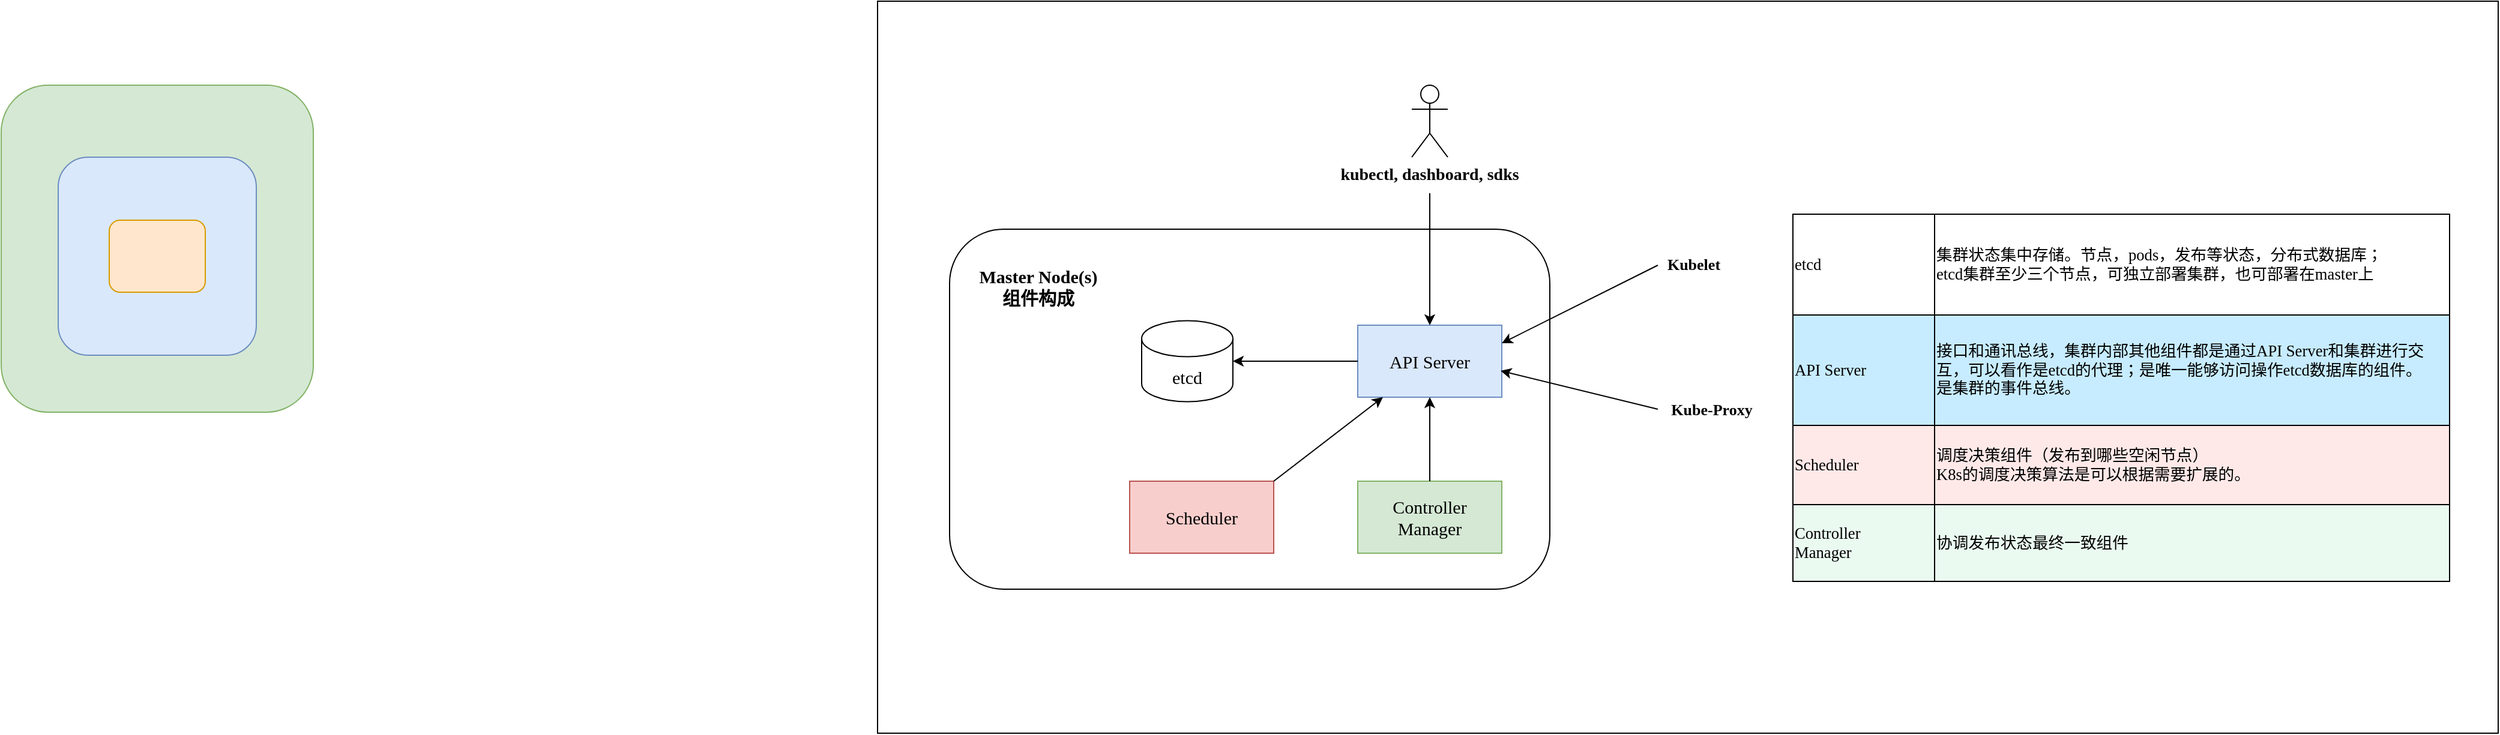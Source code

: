 <mxfile version="18.0.3" type="github">
  <diagram id="0OIr32N4mZWq5NwwVB7Z" name="Page-1">
    <mxGraphModel dx="2187" dy="745" grid="1" gridSize="10" guides="1" tooltips="1" connect="1" arrows="1" fold="1" page="1" pageScale="1" pageWidth="827" pageHeight="1169" math="0" shadow="0">
      <root>
        <mxCell id="0" />
        <mxCell id="1" parent="0" />
        <mxCell id="_o6XQVJBd2mjOYgitS4h-54" value="" style="rounded=0;whiteSpace=wrap;html=1;labelBackgroundColor=none;labelBorderColor=default;fontFamily=Times New Roman;fontSize=15;" vertex="1" parent="1">
          <mxGeometry x="280" y="70" width="1350" height="610" as="geometry" />
        </mxCell>
        <mxCell id="84oyKUZuQ5dPgv2zPIhg-3" value="" style="rounded=1;whiteSpace=wrap;html=1;fillColor=#d5e8d4;strokeColor=#82b366;" parent="1" vertex="1">
          <mxGeometry x="-450" y="140" width="260" height="272.5" as="geometry" />
        </mxCell>
        <mxCell id="84oyKUZuQ5dPgv2zPIhg-2" value="" style="rounded=1;whiteSpace=wrap;html=1;fillColor=#dae8fc;strokeColor=#6c8ebf;" parent="1" vertex="1">
          <mxGeometry x="-402.5" y="200" width="165" height="165" as="geometry" />
        </mxCell>
        <mxCell id="84oyKUZuQ5dPgv2zPIhg-1" value="" style="rounded=1;whiteSpace=wrap;html=1;fillColor=#ffe6cc;strokeColor=#d79b00;" parent="1" vertex="1">
          <mxGeometry x="-360" y="252.5" width="80" height="60" as="geometry" />
        </mxCell>
        <mxCell id="84oyKUZuQ5dPgv2zPIhg-4" value="" style="rounded=1;whiteSpace=wrap;html=1;" parent="1" vertex="1">
          <mxGeometry x="340" y="260" width="500" height="300" as="geometry" />
        </mxCell>
        <mxCell id="84oyKUZuQ5dPgv2zPIhg-5" value="Master Node(s)&lt;br&gt;组件构成" style="text;html=1;strokeColor=none;fillColor=none;align=center;verticalAlign=middle;whiteSpace=wrap;rounded=0;fontSize=15;fontStyle=1;fontFamily=Times New Roman;" parent="1" vertex="1">
          <mxGeometry x="344" y="290" width="140" height="35" as="geometry" />
        </mxCell>
        <mxCell id="84oyKUZuQ5dPgv2zPIhg-6" value="etcd" style="shape=cylinder3;whiteSpace=wrap;html=1;boundedLbl=1;backgroundOutline=1;size=15;fontFamily=Times New Roman;fontSize=15;" parent="1" vertex="1">
          <mxGeometry x="500" y="336.25" width="76" height="67.5" as="geometry" />
        </mxCell>
        <mxCell id="84oyKUZuQ5dPgv2zPIhg-7" value="API Server" style="rounded=0;whiteSpace=wrap;html=1;fontFamily=Times New Roman;fontSize=15;fillColor=#dae8fc;strokeColor=#6c8ebf;" parent="1" vertex="1">
          <mxGeometry x="680" y="340" width="120" height="60" as="geometry" />
        </mxCell>
        <mxCell id="84oyKUZuQ5dPgv2zPIhg-8" value="Controller&lt;br&gt;Manager" style="rounded=0;whiteSpace=wrap;html=1;fontFamily=Times New Roman;fontSize=15;fillColor=#d5e8d4;strokeColor=#82b366;" parent="1" vertex="1">
          <mxGeometry x="680" y="470" width="120" height="60" as="geometry" />
        </mxCell>
        <mxCell id="84oyKUZuQ5dPgv2zPIhg-9" value="Scheduler" style="rounded=0;whiteSpace=wrap;html=1;fontFamily=Times New Roman;fontSize=15;fillColor=#f8cecc;strokeColor=#b85450;" parent="1" vertex="1">
          <mxGeometry x="490" y="470" width="120" height="60" as="geometry" />
        </mxCell>
        <mxCell id="_o6XQVJBd2mjOYgitS4h-2" value="" style="endArrow=classic;html=1;rounded=0;exitX=0;exitY=0.5;exitDx=0;exitDy=0;entryX=1;entryY=0.5;entryDx=0;entryDy=0;entryPerimeter=0;" edge="1" parent="1" source="84oyKUZuQ5dPgv2zPIhg-7" target="84oyKUZuQ5dPgv2zPIhg-6">
          <mxGeometry width="50" height="50" relative="1" as="geometry">
            <mxPoint x="700" y="390" as="sourcePoint" />
            <mxPoint x="750" y="340" as="targetPoint" />
          </mxGeometry>
        </mxCell>
        <mxCell id="_o6XQVJBd2mjOYgitS4h-3" value="" style="endArrow=classic;html=1;rounded=0;exitX=1;exitY=0;exitDx=0;exitDy=0;" edge="1" parent="1" source="84oyKUZuQ5dPgv2zPIhg-9" target="84oyKUZuQ5dPgv2zPIhg-7">
          <mxGeometry width="50" height="50" relative="1" as="geometry">
            <mxPoint x="600" y="480" as="sourcePoint" />
            <mxPoint x="650" y="430" as="targetPoint" />
          </mxGeometry>
        </mxCell>
        <mxCell id="_o6XQVJBd2mjOYgitS4h-4" value="" style="endArrow=classic;html=1;rounded=0;exitX=0.5;exitY=0;exitDx=0;exitDy=0;entryX=0.5;entryY=1;entryDx=0;entryDy=0;" edge="1" parent="1" source="84oyKUZuQ5dPgv2zPIhg-8" target="84oyKUZuQ5dPgv2zPIhg-7">
          <mxGeometry width="50" height="50" relative="1" as="geometry">
            <mxPoint x="720" y="460" as="sourcePoint" />
            <mxPoint x="770" y="410" as="targetPoint" />
          </mxGeometry>
        </mxCell>
        <mxCell id="_o6XQVJBd2mjOYgitS4h-5" value="" style="endArrow=classic;html=1;rounded=0;entryX=1;entryY=0.25;entryDx=0;entryDy=0;" edge="1" parent="1" target="84oyKUZuQ5dPgv2zPIhg-7">
          <mxGeometry width="50" height="50" relative="1" as="geometry">
            <mxPoint x="930" y="290" as="sourcePoint" />
            <mxPoint x="750" y="340" as="targetPoint" />
          </mxGeometry>
        </mxCell>
        <mxCell id="_o6XQVJBd2mjOYgitS4h-6" value="Kubelet" style="text;html=1;strokeColor=none;fillColor=none;align=center;verticalAlign=middle;whiteSpace=wrap;rounded=0;fontStyle=1;fontSize=13;fontFamily=Times New Roman;" vertex="1" parent="1">
          <mxGeometry x="930" y="280" width="60" height="17.5" as="geometry" />
        </mxCell>
        <mxCell id="_o6XQVJBd2mjOYgitS4h-7" value="" style="endArrow=classic;html=1;rounded=0;fontFamily=Times New Roman;fontSize=13;entryX=0.992;entryY=0.633;entryDx=0;entryDy=0;entryPerimeter=0;" edge="1" parent="1" target="84oyKUZuQ5dPgv2zPIhg-7">
          <mxGeometry width="50" height="50" relative="1" as="geometry">
            <mxPoint x="930" y="410" as="sourcePoint" />
            <mxPoint x="980" y="410" as="targetPoint" />
          </mxGeometry>
        </mxCell>
        <mxCell id="_o6XQVJBd2mjOYgitS4h-8" value="Kube-Proxy" style="text;html=1;strokeColor=none;fillColor=none;align=center;verticalAlign=middle;whiteSpace=wrap;rounded=0;fontFamily=Times New Roman;fontSize=13;fontStyle=1" vertex="1" parent="1">
          <mxGeometry x="930" y="395" width="90" height="30" as="geometry" />
        </mxCell>
        <mxCell id="_o6XQVJBd2mjOYgitS4h-9" value="" style="endArrow=classic;html=1;rounded=0;fontFamily=Times New Roman;fontSize=13;entryX=0.5;entryY=0;entryDx=0;entryDy=0;" edge="1" parent="1" target="84oyKUZuQ5dPgv2zPIhg-7">
          <mxGeometry width="50" height="50" relative="1" as="geometry">
            <mxPoint x="740" y="230" as="sourcePoint" />
            <mxPoint x="750" y="180" as="targetPoint" />
          </mxGeometry>
        </mxCell>
        <mxCell id="_o6XQVJBd2mjOYgitS4h-10" value="kubectl, dashboard, sdks" style="text;html=1;strokeColor=none;fillColor=none;align=center;verticalAlign=middle;whiteSpace=wrap;rounded=0;fontFamily=Times New Roman;fontSize=14;fontStyle=1" vertex="1" parent="1">
          <mxGeometry x="580" y="200" width="320" height="30" as="geometry" />
        </mxCell>
        <mxCell id="_o6XQVJBd2mjOYgitS4h-11" value="" style="shape=umlActor;verticalLabelPosition=bottom;verticalAlign=top;html=1;outlineConnect=0;fontFamily=Times New Roman;fontSize=14;" vertex="1" parent="1">
          <mxGeometry x="725" y="140" width="30" height="60" as="geometry" />
        </mxCell>
        <mxCell id="_o6XQVJBd2mjOYgitS4h-53" value="&lt;table style=&quot;border-collapse:collapse&quot;&gt;&lt;colgroup&gt;&lt;col style=&quot;width: 139px;&quot; width=&quot;139&quot;&gt;&lt;col style=&quot;width: 564px;&quot; width=&quot;564&quot;&gt;&lt;/colgroup&gt;&lt;tbody&gt;&lt;tr style=&quot;mso-height-source:userset;height:84px;&quot; height=&quot;84&quot;&gt;&lt;td style=&quot;font-size:10pt;color:#000000;border-left: .5pt solid #000000;border-top: .5pt solid #000000;border-right: .5pt solid #000000;border-bottom: .5pt solid #000000;text-align:left;mso-number-format: &#39;General&#39;;&quot;&gt;&lt;font style=&quot;font-size:10pt;color:#000000;&quot;&gt;etcd&lt;/font&gt;&lt;/td&gt;&lt;td style=&quot;font-size: 10pt; color: rgb(0, 0, 0); border-width: 0.5pt; border-style: solid; border-color: rgb(0, 0, 0); text-align: left;&quot;&gt;&lt;font style=&quot;font-size:10pt;color:#000000;&quot;&gt;集群状态集中存储。节点，pods，发布等状态，分布式数据库；&lt;br style=&quot;mso-data-placement:same-cell;&quot;&gt;etcd集群至少三个节点，可独立部署集群，也可部署在master上&lt;/font&gt;&lt;/td&gt;&lt;/tr&gt;&lt;tr style=&quot;mso-height-source:userset;height:92px;&quot; height=&quot;92&quot;&gt;&lt;td style=&quot;background-color:#c7ecff;font-size:10pt;color:#000000;border-left: .5pt solid #000000;border-top: .5pt solid #000000;border-right: .5pt solid #000000;border-bottom: .5pt solid #000000;text-align:left;mso-number-format: &#39;General&#39;;&quot;&gt;&lt;font style=&quot;font-size:10pt;color:#000000;&quot;&gt;API Server&lt;/font&gt;&lt;/td&gt;&lt;td style=&quot;background-color: rgb(199, 236, 255); font-size: 10pt; color: rgb(0, 0, 0); border-width: 0.5pt; border-style: solid; border-color: rgb(0, 0, 0); text-align: left;&quot;&gt;&lt;font style=&quot;font-size:10pt;color:#000000;&quot;&gt;接口和通讯总线，集群内部其他组件都是通过API Server和集群进行交互，可以看作是etcd的代理；是唯一能够访问操作etcd数据库的组件。&lt;br style=&quot;mso-data-placement:same-cell;&quot;&gt;是集群的事件总线。&lt;/font&gt;&lt;/td&gt;&lt;/tr&gt;&lt;tr style=&quot;mso-height-source:userset;height:66px;&quot; height=&quot;66&quot;&gt;&lt;td style=&quot;background-color:#ffe9e8;font-size:10pt;color:#000000;border-left: .5pt solid #000000;border-top: .5pt solid #000000;border-right: .5pt solid #000000;border-bottom: .5pt solid #000000;text-align:left;mso-number-format: &#39;General&#39;;&quot;&gt;&lt;font style=&quot;font-size:10pt;color:#000000;&quot;&gt;Scheduler&lt;/font&gt;&lt;/td&gt;&lt;td style=&quot;background-color: rgb(255, 233, 232); font-size: 10pt; color: rgb(0, 0, 0); border-width: 0.5pt; border-style: solid; border-color: rgb(0, 0, 0); text-align: left;&quot;&gt;&lt;font style=&quot;font-size:10pt;color:#000000;&quot;&gt;调度决策组件（发布到哪些空闲节点）&lt;br style=&quot;mso-data-placement:same-cell;&quot;&gt;K8s的调度决策算法是可以根据需要扩展的。&lt;/font&gt;&lt;/td&gt;&lt;/tr&gt;&lt;tr style=&quot;mso-height-source:userset;height:64px;&quot; height=&quot;64&quot;&gt;&lt;td style=&quot;background-color: rgb(234, 250, 241); font-size: 10pt; color: rgb(0, 0, 0); border-width: 0.5pt; border-style: solid; border-color: rgb(0, 0, 0); text-align: left;&quot;&gt;&lt;font style=&quot;font-size:10pt;color:#000000;&quot;&gt;Controller &lt;br style=&quot;mso-data-placement:same-cell;&quot;&gt;Manager&lt;/font&gt;&lt;/td&gt;&lt;td style=&quot;background-color:#eafaf1;font-size:10pt;color:#000000;border-left: .5pt solid #000000;border-top: .5pt solid #000000;border-right: .5pt solid #000000;border-bottom: .5pt solid #000000;text-align:left;mso-number-format: &#39;General&#39;;&quot;&gt;&lt;font style=&quot;font-size:10pt;color:#000000;&quot;&gt;协调发布状态最终一致组件&lt;/font&gt;&lt;/td&gt;&lt;/tr&gt;&lt;/tbody&gt;&lt;/table&gt;" style="text;whiteSpace=wrap;html=1;fontSize=15;fontFamily=Times New Roman;" vertex="1" parent="1">
          <mxGeometry x="1040" y="240" width="550" height="320" as="geometry" />
        </mxCell>
      </root>
    </mxGraphModel>
  </diagram>
</mxfile>
